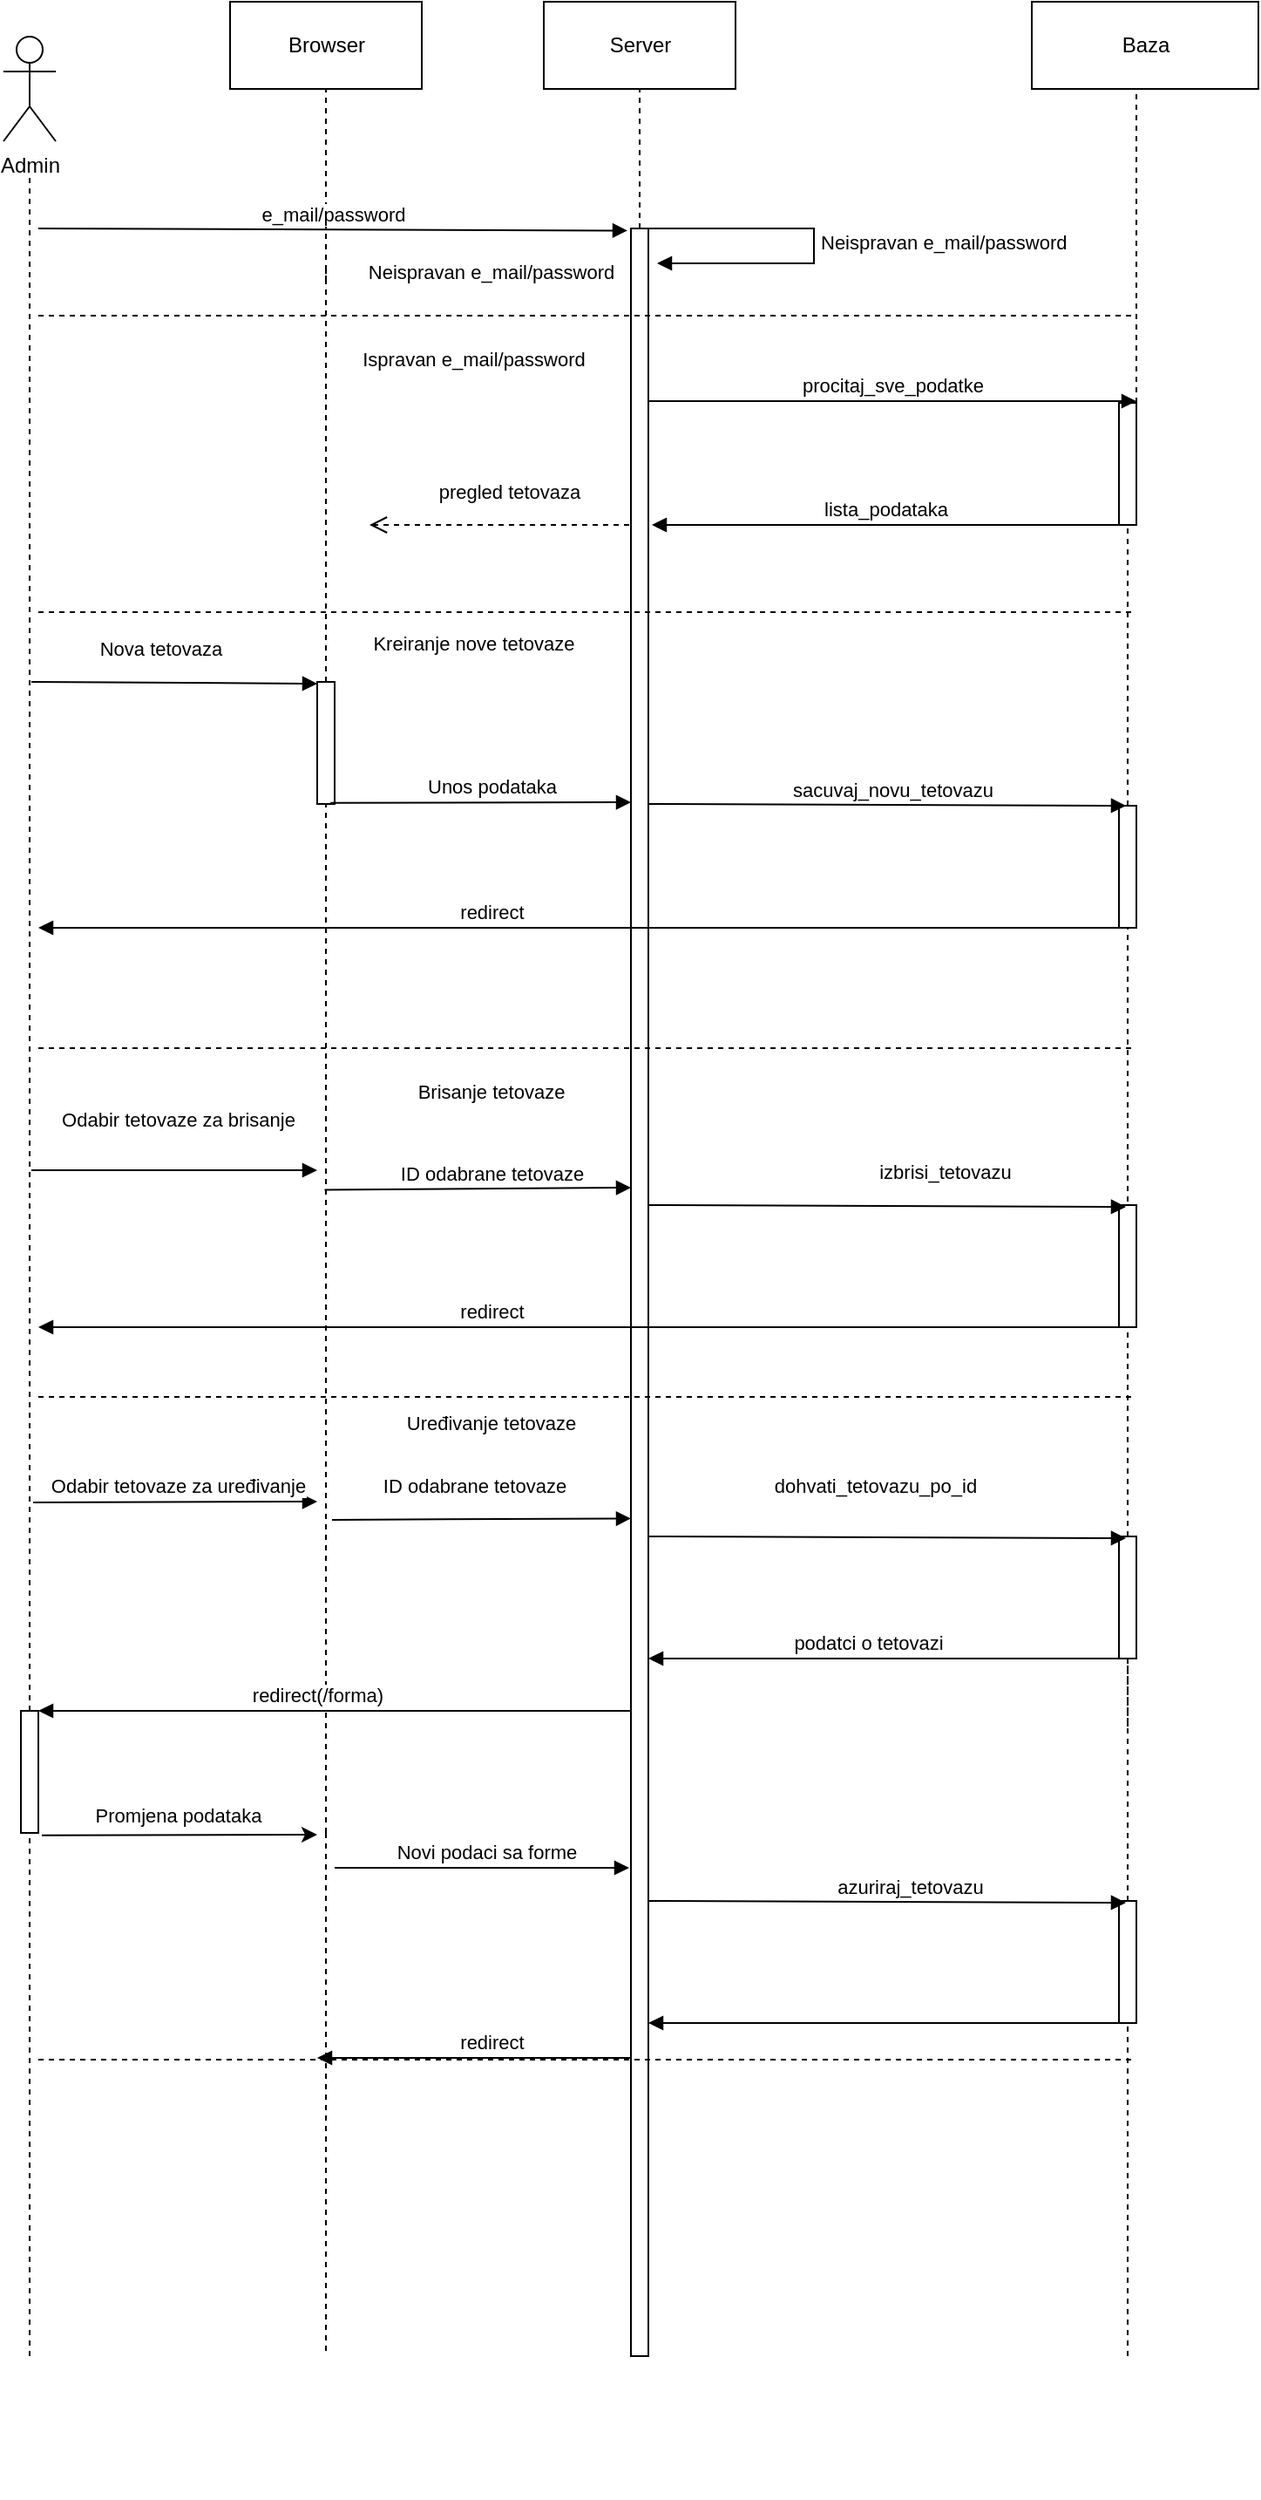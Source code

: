 <mxfile version="12.7.3" type="device"><diagram id="OoZvn7pqcrQULzceTVaS" name="Korisnik"><mxGraphModel dx="1278" dy="614" grid="1" gridSize="10" guides="1" tooltips="1" connect="1" arrows="1" fold="1" page="1" pageScale="1" pageWidth="850" pageHeight="1100" math="0" shadow="0"><root><mxCell id="NRbxMzqw_4qTgsKKUJxs-0"/><mxCell id="NRbxMzqw_4qTgsKKUJxs-1" parent="NRbxMzqw_4qTgsKKUJxs-0"/><mxCell id="B6bgoBb8Ak0CuP0sKXuF-0" value="Server" style="html=1;" parent="NRbxMzqw_4qTgsKKUJxs-1" vertex="1"><mxGeometry x="330" y="10" width="110" height="50" as="geometry"/></mxCell><mxCell id="B6bgoBb8Ak0CuP0sKXuF-1" value="Admin&lt;br&gt;" style="shape=umlActor;verticalLabelPosition=bottom;labelBackgroundColor=#ffffff;verticalAlign=top;html=1;" parent="NRbxMzqw_4qTgsKKUJxs-1" vertex="1"><mxGeometry x="20" y="30" width="30" height="60" as="geometry"/></mxCell><mxCell id="B6bgoBb8Ak0CuP0sKXuF-2" value="Browser" style="html=1;" parent="NRbxMzqw_4qTgsKKUJxs-1" vertex="1"><mxGeometry x="150" y="10" width="110" height="50" as="geometry"/></mxCell><mxCell id="B6bgoBb8Ak0CuP0sKXuF-3" value="" style="endArrow=none;dashed=1;html=1;entryX=0.5;entryY=1;entryDx=0;entryDy=0;" parent="NRbxMzqw_4qTgsKKUJxs-1" target="B6bgoBb8Ak0CuP0sKXuF-2" edge="1"><mxGeometry width="50" height="50" relative="1" as="geometry"><mxPoint x="205" y="170" as="sourcePoint"/><mxPoint x="205" y="60" as="targetPoint"/></mxGeometry></mxCell><mxCell id="B6bgoBb8Ak0CuP0sKXuF-5" value="" style="endArrow=none;dashed=1;html=1;entryX=0.5;entryY=1;entryDx=0;entryDy=0;" parent="NRbxMzqw_4qTgsKKUJxs-1" source="Y0c5B8Rf7mHSbAcMjsqE-0" edge="1"><mxGeometry width="50" height="50" relative="1" as="geometry"><mxPoint x="205" y="780" as="sourcePoint"/><mxPoint x="205" y="160" as="targetPoint"/></mxGeometry></mxCell><mxCell id="B6bgoBb8Ak0CuP0sKXuF-8" value="" style="endArrow=none;dashed=1;html=1;entryX=0.5;entryY=1;entryDx=0;entryDy=0;" parent="NRbxMzqw_4qTgsKKUJxs-1" source="t-hFM7ES8eqzw4wsa0RN-0" target="B6bgoBb8Ak0CuP0sKXuF-0" edge="1"><mxGeometry width="50" height="50" relative="1" as="geometry"><mxPoint x="390" y="120" as="sourcePoint"/><mxPoint x="390" y="60" as="targetPoint"/></mxGeometry></mxCell><mxCell id="B6bgoBb8Ak0CuP0sKXuF-11" value="" style="endArrow=none;dashed=1;html=1;" parent="NRbxMzqw_4qTgsKKUJxs-1" edge="1"><mxGeometry width="50" height="50" relative="1" as="geometry"><mxPoint x="380" y="170.0" as="sourcePoint"/><mxPoint x="380" y="170" as="targetPoint"/></mxGeometry></mxCell><mxCell id="B6bgoBb8Ak0CuP0sKXuF-13" value="Baza" style="html=1;" parent="NRbxMzqw_4qTgsKKUJxs-1" vertex="1"><mxGeometry x="610" y="10" width="130" height="50" as="geometry"/></mxCell><mxCell id="B6bgoBb8Ak0CuP0sKXuF-14" value="" style="endArrow=none;dashed=1;html=1;" parent="NRbxMzqw_4qTgsKKUJxs-1" edge="1"><mxGeometry width="50" height="50" relative="1" as="geometry"><mxPoint x="670" y="210" as="sourcePoint"/><mxPoint x="670" y="60" as="targetPoint"/></mxGeometry></mxCell><mxCell id="B6bgoBb8Ak0CuP0sKXuF-16" value="" style="endArrow=none;dashed=1;html=1;" parent="NRbxMzqw_4qTgsKKUJxs-1" source="sCiTuq982p44IbY7q5b0-0" edge="1"><mxGeometry width="50" height="50" relative="1" as="geometry"><mxPoint x="670" y="410" as="sourcePoint"/><mxPoint x="670" y="200" as="targetPoint"/></mxGeometry></mxCell><mxCell id="B6bgoBb8Ak0CuP0sKXuF-23" value="" style="endArrow=none;dashed=1;html=1;" parent="NRbxMzqw_4qTgsKKUJxs-1" source="6dopibkpyYu44GOUNLSZ-7" edge="1"><mxGeometry width="50" height="50" relative="1" as="geometry"><mxPoint x="35" y="2660" as="sourcePoint"/><mxPoint x="35" y="110" as="targetPoint"/><Array as="points"><mxPoint x="35" y="140"/></Array></mxGeometry></mxCell><mxCell id="HlEHn9Xnnpa5kHaoO3pF-0" value="e_mail/password" style="html=1;verticalAlign=bottom;endArrow=block;entryX=-0.2;entryY=0.001;entryDx=0;entryDy=0;entryPerimeter=0;" parent="NRbxMzqw_4qTgsKKUJxs-1" target="t-hFM7ES8eqzw4wsa0RN-0" edge="1"><mxGeometry width="80" relative="1" as="geometry"><mxPoint x="40" y="140" as="sourcePoint"/><mxPoint x="450" y="140" as="targetPoint"/></mxGeometry></mxCell><mxCell id="-HJsHcjupMQNE29WNDKl-1" value="" style="endArrow=none;dashed=1;html=1;" parent="NRbxMzqw_4qTgsKKUJxs-1" edge="1"><mxGeometry width="50" height="50" relative="1" as="geometry"><mxPoint x="380" y="430" as="sourcePoint"/><mxPoint x="380" y="430.0" as="targetPoint"/></mxGeometry></mxCell><mxCell id="t-hFM7ES8eqzw4wsa0RN-0" value="" style="html=1;points=[];perimeter=orthogonalPerimeter;" parent="NRbxMzqw_4qTgsKKUJxs-1" vertex="1"><mxGeometry x="380" y="140" width="10" height="1220" as="geometry"/></mxCell><mxCell id="MwWf968P2KsmmVupkj-q-0" value="Neispravan e_mail/password" style="edgeStyle=orthogonalEdgeStyle;html=1;align=left;spacingLeft=2;endArrow=block;rounded=0;entryX=1;entryY=0;" parent="NRbxMzqw_4qTgsKKUJxs-1" edge="1"><mxGeometry relative="1" as="geometry"><mxPoint x="390" y="140" as="sourcePoint"/><Array as="points"><mxPoint x="485" y="140"/><mxPoint x="485" y="160"/></Array><mxPoint x="395" y="160" as="targetPoint"/></mxGeometry></mxCell><mxCell id="RtoNvJE0oQkqexsHVnap-0" value="&lt;span style=&quot;font-size: 11px ; text-align: left ; white-space: nowrap ; background-color: rgb(255 , 255 , 255)&quot;&gt;Neispravan e_mail/password&lt;/span&gt;" style="text;html=1;strokeColor=none;fillColor=none;align=center;verticalAlign=middle;whiteSpace=wrap;rounded=0;" parent="NRbxMzqw_4qTgsKKUJxs-1" vertex="1"><mxGeometry x="260" y="140" width="80" height="50" as="geometry"/></mxCell><mxCell id="UgByYCgGpG_DFZJkZaGh-0" value="" style="endArrow=none;dashed=1;html=1;" parent="NRbxMzqw_4qTgsKKUJxs-1" edge="1"><mxGeometry width="50" height="50" relative="1" as="geometry"><mxPoint x="40" y="190" as="sourcePoint"/><mxPoint x="670" y="190" as="targetPoint"/><Array as="points"><mxPoint x="460" y="190"/></Array></mxGeometry></mxCell><mxCell id="5GPO6BGE3gjefkHGRDva-0" value="&lt;span style=&quot;font-size: 11px ; text-align: left ; white-space: nowrap ; background-color: rgb(255 , 255 , 255)&quot;&gt;Ispravan e_mail/password&lt;/span&gt;" style="text;html=1;strokeColor=none;fillColor=none;align=center;verticalAlign=middle;whiteSpace=wrap;rounded=0;" parent="NRbxMzqw_4qTgsKKUJxs-1" vertex="1"><mxGeometry x="250" y="190" width="80" height="50" as="geometry"/></mxCell><mxCell id="sCiTuq982p44IbY7q5b0-0" value="" style="html=1;points=[];perimeter=orthogonalPerimeter;" parent="NRbxMzqw_4qTgsKKUJxs-1" vertex="1"><mxGeometry x="660" y="240" width="10" height="70" as="geometry"/></mxCell><mxCell id="sCiTuq982p44IbY7q5b0-1" value="" style="endArrow=none;dashed=1;html=1;" parent="NRbxMzqw_4qTgsKKUJxs-1" source="xV7W8OdE6BzFsnR7QqgE-0" target="sCiTuq982p44IbY7q5b0-0" edge="1"><mxGeometry width="50" height="50" relative="1" as="geometry"><mxPoint x="670" y="780" as="sourcePoint"/><mxPoint x="670" y="200" as="targetPoint"/></mxGeometry></mxCell><mxCell id="ZXCJG_6pdVRIIE23Et-R-0" value="procitaj_sve_podatke" style="html=1;verticalAlign=bottom;endArrow=block;entryX=0;entryY=0.125;entryDx=0;entryDy=0;entryPerimeter=0;" parent="NRbxMzqw_4qTgsKKUJxs-1" edge="1"><mxGeometry width="80" relative="1" as="geometry"><mxPoint x="390" y="239" as="sourcePoint"/><mxPoint x="670" y="239" as="targetPoint"/></mxGeometry></mxCell><mxCell id="Q2lFc7i0KVC2ShyyKI_0-0" value="lista_podataka" style="html=1;verticalAlign=bottom;endArrow=block;" parent="NRbxMzqw_4qTgsKKUJxs-1" edge="1"><mxGeometry width="80" relative="1" as="geometry"><mxPoint x="660" y="310" as="sourcePoint"/><mxPoint x="392" y="310" as="targetPoint"/></mxGeometry></mxCell><mxCell id="mcOGmkTGRQZFehF1OYRe-1" value="" style="endArrow=none;dashed=1;html=1;" parent="NRbxMzqw_4qTgsKKUJxs-1" edge="1"><mxGeometry width="50" height="50" relative="1" as="geometry"><mxPoint x="40" y="360" as="sourcePoint"/><mxPoint x="670" y="360" as="targetPoint"/></mxGeometry></mxCell><mxCell id="mcOGmkTGRQZFehF1OYRe-2" value="&lt;span style=&quot;font-size: 11px ; text-align: left ; white-space: nowrap ; background-color: rgb(255 , 255 , 255)&quot;&gt;Kreiranje nove tetovaze&lt;br&gt;&lt;br&gt;&lt;/span&gt;" style="text;html=1;strokeColor=none;fillColor=none;align=center;verticalAlign=middle;whiteSpace=wrap;rounded=0;" parent="NRbxMzqw_4qTgsKKUJxs-1" vertex="1"><mxGeometry x="250" y="360" width="80" height="50" as="geometry"/></mxCell><mxCell id="Y0c5B8Rf7mHSbAcMjsqE-0" value="" style="html=1;points=[];perimeter=orthogonalPerimeter;" parent="NRbxMzqw_4qTgsKKUJxs-1" vertex="1"><mxGeometry x="200" y="400" width="10" height="70" as="geometry"/></mxCell><mxCell id="Y0c5B8Rf7mHSbAcMjsqE-1" value="" style="endArrow=none;dashed=1;html=1;entryX=0.5;entryY=1;entryDx=0;entryDy=0;" parent="NRbxMzqw_4qTgsKKUJxs-1" target="Y0c5B8Rf7mHSbAcMjsqE-0" edge="1"><mxGeometry width="50" height="50" relative="1" as="geometry"><mxPoint x="205" y="1060" as="sourcePoint"/><mxPoint x="205" y="160" as="targetPoint"/></mxGeometry></mxCell><mxCell id="Y0c5B8Rf7mHSbAcMjsqE-2" value="Nova tetovaza" style="html=1;verticalAlign=bottom;endArrow=block;" parent="NRbxMzqw_4qTgsKKUJxs-1" edge="1"><mxGeometry x="-0.098" y="10" width="80" relative="1" as="geometry"><mxPoint x="36" y="400" as="sourcePoint"/><mxPoint x="200" y="401" as="targetPoint"/><mxPoint as="offset"/></mxGeometry></mxCell><mxCell id="Y0c5B8Rf7mHSbAcMjsqE-3" value="Unos podataka" style="html=1;verticalAlign=bottom;endArrow=block;exitX=0.76;exitY=0.991;exitDx=0;exitDy=0;exitPerimeter=0;" parent="NRbxMzqw_4qTgsKKUJxs-1" source="Y0c5B8Rf7mHSbAcMjsqE-0" edge="1"><mxGeometry x="0.072" width="80" relative="1" as="geometry"><mxPoint x="210" y="476" as="sourcePoint"/><mxPoint x="380" y="469" as="targetPoint"/><mxPoint as="offset"/><Array as="points"/></mxGeometry></mxCell><mxCell id="xV7W8OdE6BzFsnR7QqgE-0" value="" style="html=1;points=[];perimeter=orthogonalPerimeter;" parent="NRbxMzqw_4qTgsKKUJxs-1" vertex="1"><mxGeometry x="660" y="471" width="10" height="70" as="geometry"/></mxCell><mxCell id="xV7W8OdE6BzFsnR7QqgE-1" value="" style="endArrow=none;dashed=1;html=1;" parent="NRbxMzqw_4qTgsKKUJxs-1" target="xV7W8OdE6BzFsnR7QqgE-0" edge="1"><mxGeometry width="50" height="50" relative="1" as="geometry"><mxPoint x="665" y="890" as="sourcePoint"/><mxPoint x="670" y="360" as="targetPoint"/></mxGeometry></mxCell><mxCell id="xV7W8OdE6BzFsnR7QqgE-2" value="sacuvaj_novu_tetovazu" style="html=1;verticalAlign=bottom;endArrow=block;entryX=0.4;entryY=0;entryDx=0;entryDy=0;entryPerimeter=0;" parent="NRbxMzqw_4qTgsKKUJxs-1" target="xV7W8OdE6BzFsnR7QqgE-0" edge="1"><mxGeometry x="0.022" width="80" relative="1" as="geometry"><mxPoint x="390" y="470" as="sourcePoint"/><mxPoint x="568" y="470.08" as="targetPoint"/><mxPoint as="offset"/></mxGeometry></mxCell><mxCell id="xV7W8OdE6BzFsnR7QqgE-3" value="redirect" style="html=1;verticalAlign=bottom;endArrow=block;" parent="NRbxMzqw_4qTgsKKUJxs-1" edge="1"><mxGeometry x="0.161" width="80" relative="1" as="geometry"><mxPoint x="660" y="541" as="sourcePoint"/><mxPoint x="40" y="541" as="targetPoint"/><mxPoint as="offset"/></mxGeometry></mxCell><mxCell id="o06uMSQNZY6FExwexF48-0" value="" style="endArrow=none;dashed=1;html=1;" parent="NRbxMzqw_4qTgsKKUJxs-1" edge="1"><mxGeometry width="50" height="50" relative="1" as="geometry"><mxPoint x="40" y="610" as="sourcePoint"/><mxPoint x="670" y="610" as="targetPoint"/></mxGeometry></mxCell><mxCell id="o06uMSQNZY6FExwexF48-1" value="&lt;span style=&quot;font-size: 11px ; text-align: left ; white-space: nowrap ; background-color: rgb(255 , 255 , 255)&quot;&gt;Brisanje tetovaze&lt;/span&gt;" style="text;html=1;strokeColor=none;fillColor=none;align=center;verticalAlign=middle;whiteSpace=wrap;rounded=0;" parent="NRbxMzqw_4qTgsKKUJxs-1" vertex="1"><mxGeometry x="260" y="610" width="80" height="50" as="geometry"/></mxCell><mxCell id="o06uMSQNZY6FExwexF48-2" value="Odabir tetovaze za brisanje" style="html=1;verticalAlign=bottom;endArrow=block;" parent="NRbxMzqw_4qTgsKKUJxs-1" edge="1"><mxGeometry x="0.024" y="20" width="80" relative="1" as="geometry"><mxPoint x="36" y="680" as="sourcePoint"/><mxPoint x="200" y="680" as="targetPoint"/><mxPoint as="offset"/></mxGeometry></mxCell><mxCell id="o06uMSQNZY6FExwexF48-3" value="" style="html=1;points=[];perimeter=orthogonalPerimeter;" parent="NRbxMzqw_4qTgsKKUJxs-1" vertex="1"><mxGeometry x="660" y="700" width="10" height="70" as="geometry"/></mxCell><mxCell id="o06uMSQNZY6FExwexF48-4" value="izbrisi_tetovazu" style="html=1;verticalAlign=bottom;endArrow=block;entryX=0.4;entryY=0;entryDx=0;entryDy=0;entryPerimeter=0;" parent="NRbxMzqw_4qTgsKKUJxs-1" edge="1"><mxGeometry x="0.241" y="11" width="80" relative="1" as="geometry"><mxPoint x="390" y="700" as="sourcePoint"/><mxPoint x="664" y="701" as="targetPoint"/><mxPoint as="offset"/></mxGeometry></mxCell><mxCell id="o06uMSQNZY6FExwexF48-5" value="redirect" style="html=1;verticalAlign=bottom;endArrow=block;" parent="NRbxMzqw_4qTgsKKUJxs-1" edge="1"><mxGeometry x="0.161" width="80" relative="1" as="geometry"><mxPoint x="660" y="770" as="sourcePoint"/><mxPoint x="40" y="770" as="targetPoint"/><mxPoint as="offset"/></mxGeometry></mxCell><mxCell id="o06uMSQNZY6FExwexF48-10" value="" style="endArrow=none;dashed=1;html=1;" parent="NRbxMzqw_4qTgsKKUJxs-1" source="6dopibkpyYu44GOUNLSZ-5" edge="1"><mxGeometry width="50" height="50" relative="1" as="geometry"><mxPoint x="665" y="1370" as="sourcePoint"/><mxPoint x="665" y="1000" as="targetPoint"/></mxGeometry></mxCell><mxCell id="6dopibkpyYu44GOUNLSZ-1" value="&lt;span style=&quot;font-size: 11px ; text-align: left ; white-space: nowrap ; background-color: rgb(255 , 255 , 255)&quot;&gt;Uređivanje tetovaze&lt;/span&gt;" style="text;html=1;strokeColor=none;fillColor=none;align=center;verticalAlign=middle;whiteSpace=wrap;rounded=0;" parent="NRbxMzqw_4qTgsKKUJxs-1" vertex="1"><mxGeometry x="260" y="800" width="80" height="50" as="geometry"/></mxCell><mxCell id="6dopibkpyYu44GOUNLSZ-4" value="Odabir tetovaze za uređivanje" style="html=1;verticalAlign=bottom;endArrow=block;" parent="NRbxMzqw_4qTgsKKUJxs-1" edge="1"><mxGeometry x="0.018" width="80" relative="1" as="geometry"><mxPoint x="37" y="870.44" as="sourcePoint"/><mxPoint x="200" y="870" as="targetPoint"/><mxPoint as="offset"/></mxGeometry></mxCell><mxCell id="6dopibkpyYu44GOUNLSZ-5" value="" style="html=1;points=[];perimeter=orthogonalPerimeter;" parent="NRbxMzqw_4qTgsKKUJxs-1" vertex="1"><mxGeometry x="660" y="890" width="10" height="70" as="geometry"/></mxCell><mxCell id="6dopibkpyYu44GOUNLSZ-6" value="" style="endArrow=none;dashed=1;html=1;" parent="NRbxMzqw_4qTgsKKUJxs-1" source="6dopibkpyYu44GOUNLSZ-14" target="6dopibkpyYu44GOUNLSZ-5" edge="1"><mxGeometry width="50" height="50" relative="1" as="geometry"><mxPoint x="665" y="1460" as="sourcePoint"/><mxPoint x="665" y="750" as="targetPoint"/></mxGeometry></mxCell><mxCell id="6dopibkpyYu44GOUNLSZ-10" value="dohvati_tetovazu_po_id" style="html=1;verticalAlign=bottom;endArrow=block;entryX=0.4;entryY=0;entryDx=0;entryDy=0;entryPerimeter=0;" parent="NRbxMzqw_4qTgsKKUJxs-1" edge="1"><mxGeometry x="-0.052" y="20" width="80" relative="1" as="geometry"><mxPoint x="390" y="890" as="sourcePoint"/><mxPoint x="664" y="891" as="targetPoint"/><mxPoint as="offset"/></mxGeometry></mxCell><mxCell id="6dopibkpyYu44GOUNLSZ-11" value="podatci o tetovazi" style="html=1;verticalAlign=bottom;endArrow=block;" parent="NRbxMzqw_4qTgsKKUJxs-1" edge="1"><mxGeometry x="0.065" width="80" relative="1" as="geometry"><mxPoint x="660" y="960" as="sourcePoint"/><mxPoint x="390" y="960" as="targetPoint"/><mxPoint as="offset"/></mxGeometry></mxCell><mxCell id="6dopibkpyYu44GOUNLSZ-12" value="redirect(/forma)" style="html=1;verticalAlign=bottom;endArrow=block;" parent="NRbxMzqw_4qTgsKKUJxs-1" edge="1"><mxGeometry x="0.059" width="80" relative="1" as="geometry"><mxPoint x="380" y="990" as="sourcePoint"/><mxPoint x="40" y="990" as="targetPoint"/><mxPoint as="offset"/></mxGeometry></mxCell><mxCell id="6dopibkpyYu44GOUNLSZ-13" value="Novi podaci sa forme" style="html=1;verticalAlign=bottom;endArrow=block;" parent="NRbxMzqw_4qTgsKKUJxs-1" edge="1"><mxGeometry x="0.022" width="80" relative="1" as="geometry"><mxPoint x="210" y="1080" as="sourcePoint"/><mxPoint x="379" y="1080" as="targetPoint"/><mxPoint as="offset"/></mxGeometry></mxCell><mxCell id="6dopibkpyYu44GOUNLSZ-14" value="" style="html=1;points=[];perimeter=orthogonalPerimeter;" parent="NRbxMzqw_4qTgsKKUJxs-1" vertex="1"><mxGeometry x="660" y="1099" width="10" height="70" as="geometry"/></mxCell><mxCell id="6dopibkpyYu44GOUNLSZ-15" value="" style="endArrow=none;dashed=1;html=1;" parent="NRbxMzqw_4qTgsKKUJxs-1" target="6dopibkpyYu44GOUNLSZ-14" edge="1"><mxGeometry width="50" height="50" relative="1" as="geometry"><mxPoint x="665" y="1360" as="sourcePoint"/><mxPoint x="665" y="1270" as="targetPoint"/></mxGeometry></mxCell><mxCell id="6dopibkpyYu44GOUNLSZ-16" value="azuriraj_tetovazu" style="html=1;verticalAlign=bottom;endArrow=block;entryX=0.4;entryY=0;entryDx=0;entryDy=0;entryPerimeter=0;" parent="NRbxMzqw_4qTgsKKUJxs-1" edge="1"><mxGeometry x="0.095" width="80" relative="1" as="geometry"><mxPoint x="390" y="1099" as="sourcePoint"/><mxPoint x="664" y="1100" as="targetPoint"/><mxPoint as="offset"/></mxGeometry></mxCell><mxCell id="6dopibkpyYu44GOUNLSZ-18" value="redirect" style="html=1;verticalAlign=bottom;endArrow=block;" parent="NRbxMzqw_4qTgsKKUJxs-1" edge="1"><mxGeometry x="-0.111" width="80" relative="1" as="geometry"><mxPoint x="380" y="1189" as="sourcePoint"/><mxPoint x="200" y="1189" as="targetPoint"/><mxPoint as="offset"/></mxGeometry></mxCell><mxCell id="6dopibkpyYu44GOUNLSZ-19" value="" style="html=1;verticalAlign=bottom;endArrow=block;" parent="NRbxMzqw_4qTgsKKUJxs-1" edge="1"><mxGeometry x="0.065" width="80" relative="1" as="geometry"><mxPoint x="670" y="1169" as="sourcePoint"/><mxPoint x="390" y="1169" as="targetPoint"/><mxPoint as="offset"/></mxGeometry></mxCell><mxCell id="6dopibkpyYu44GOUNLSZ-20" value="" style="endArrow=none;dashed=1;html=1;" parent="NRbxMzqw_4qTgsKKUJxs-1" edge="1"><mxGeometry width="50" height="50" relative="1" as="geometry"><mxPoint x="40" y="1190" as="sourcePoint"/><mxPoint x="670" y="1190" as="targetPoint"/></mxGeometry></mxCell><mxCell id="6dopibkpyYu44GOUNLSZ-25" value="" style="endArrow=none;dashed=1;html=1;" parent="NRbxMzqw_4qTgsKKUJxs-1" edge="1"><mxGeometry width="50" height="50" relative="1" as="geometry"><mxPoint x="665" y="1440" as="sourcePoint"/><mxPoint x="665" y="1440" as="targetPoint"/></mxGeometry></mxCell><mxCell id="hchkRXHFa_aw0XVug5O1-0" value="ID odabrane tetovaze" style="html=1;verticalAlign=bottom;endArrow=block;entryX=0;entryY=0.644;entryDx=0;entryDy=0;entryPerimeter=0;" parent="NRbxMzqw_4qTgsKKUJxs-1" edge="1"><mxGeometry x="-0.049" y="10" width="80" relative="1" as="geometry"><mxPoint x="208.5" y="880.44" as="sourcePoint"/><mxPoint x="380" y="879.72" as="targetPoint"/><mxPoint as="offset"/></mxGeometry></mxCell><mxCell id="hchkRXHFa_aw0XVug5O1-2" value="ID odabrane tetovaze" style="html=1;verticalAlign=bottom;endArrow=block;entryX=0;entryY=0.515;entryDx=0;entryDy=0;entryPerimeter=0;" parent="NRbxMzqw_4qTgsKKUJxs-1" edge="1"><mxGeometry x="0.087" width="80" relative="1" as="geometry"><mxPoint x="204.25" y="691.27" as="sourcePoint"/><mxPoint x="380" y="690" as="targetPoint"/><mxPoint as="offset"/></mxGeometry></mxCell><mxCell id="hchkRXHFa_aw0XVug5O1-31" value="" style="endArrow=none;dashed=1;html=1;" parent="NRbxMzqw_4qTgsKKUJxs-1" edge="1"><mxGeometry width="50" height="50" relative="1" as="geometry"><mxPoint x="205" y="1060" as="sourcePoint"/><mxPoint x="205" y="1360" as="targetPoint"/></mxGeometry></mxCell><mxCell id="U-p9qNbl1T6vMZpXpr7t-1" value="" style="endArrow=none;dashed=1;html=1;" parent="NRbxMzqw_4qTgsKKUJxs-1" edge="1"><mxGeometry width="50" height="50" relative="1" as="geometry"><mxPoint x="40" y="810" as="sourcePoint"/><mxPoint x="670" y="810" as="targetPoint"/></mxGeometry></mxCell><mxCell id="6dopibkpyYu44GOUNLSZ-7" value="" style="html=1;points=[];perimeter=orthogonalPerimeter;" parent="NRbxMzqw_4qTgsKKUJxs-1" vertex="1"><mxGeometry x="30" y="990" width="10" height="70" as="geometry"/></mxCell><mxCell id="U-p9qNbl1T6vMZpXpr7t-8" value="" style="endArrow=none;dashed=1;html=1;" parent="NRbxMzqw_4qTgsKKUJxs-1" target="6dopibkpyYu44GOUNLSZ-7" edge="1"><mxGeometry width="50" height="50" relative="1" as="geometry"><mxPoint x="35" y="1360" as="sourcePoint"/><mxPoint x="35" y="90" as="targetPoint"/></mxGeometry></mxCell><mxCell id="U-p9qNbl1T6vMZpXpr7t-9" value="Promjena podataka" style="endArrow=classic;html=1;exitX=1.2;exitY=1.02;exitDx=0;exitDy=0;exitPerimeter=0;" parent="NRbxMzqw_4qTgsKKUJxs-1" source="6dopibkpyYu44GOUNLSZ-7" edge="1"><mxGeometry x="-0.012" y="11" width="50" height="50" relative="1" as="geometry"><mxPoint x="60" y="1068" as="sourcePoint"/><mxPoint x="200" y="1061" as="targetPoint"/><mxPoint as="offset"/></mxGeometry></mxCell><mxCell id="W7KiqWbrOxcG3G9NkEKK-4" value="pregled tetovaza" style="html=1;verticalAlign=bottom;endArrow=open;dashed=1;endSize=8;" edge="1" parent="NRbxMzqw_4qTgsKKUJxs-1"><mxGeometry x="-0.074" y="-10" relative="1" as="geometry"><mxPoint x="379" y="310" as="sourcePoint"/><mxPoint x="230" y="310" as="targetPoint"/><mxPoint as="offset"/></mxGeometry></mxCell></root></mxGraphModel></diagram></mxfile>